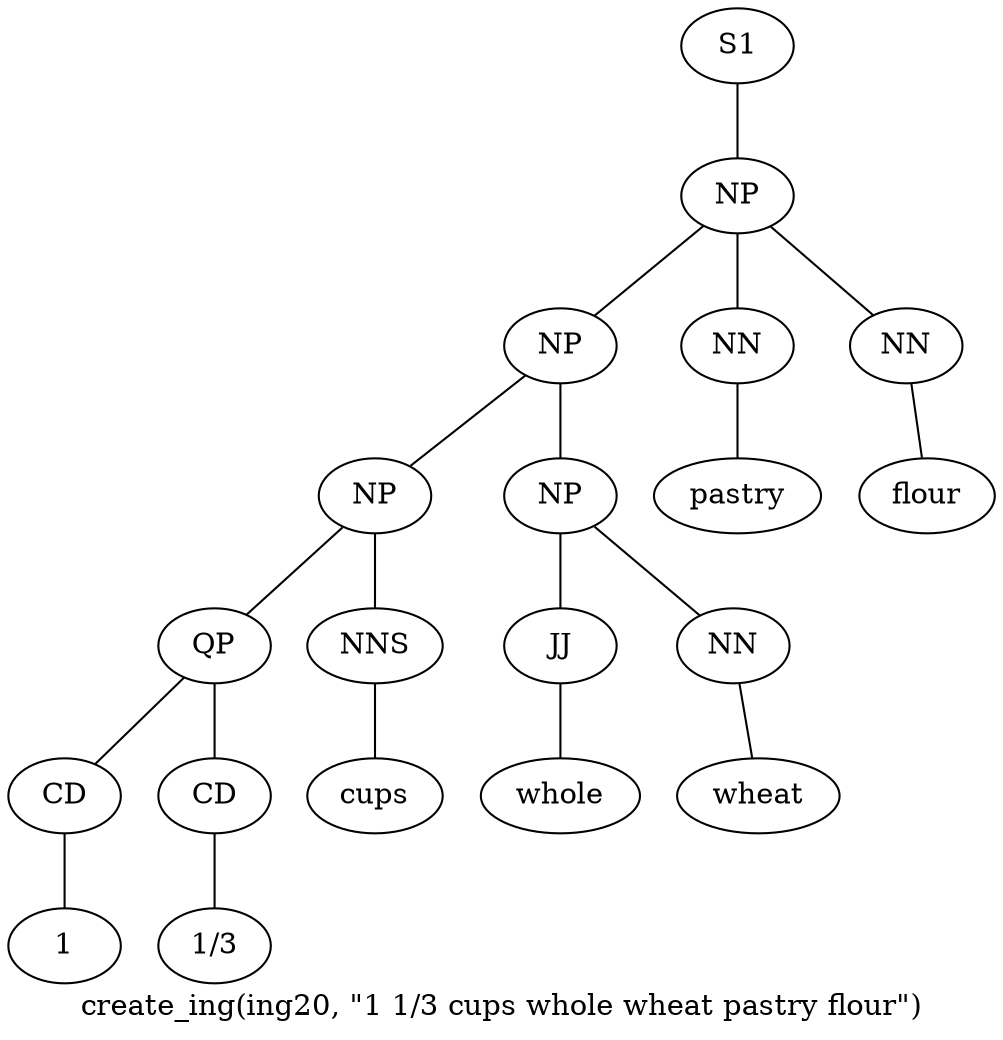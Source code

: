 graph SyntaxGraph {
	label = "create_ing(ing20, \"1 1/3 cups whole wheat pastry flour\")";
	Node0 [label="S1"];
	Node1 [label="NP"];
	Node2 [label="NP"];
	Node3 [label="NP"];
	Node4 [label="QP"];
	Node5 [label="CD"];
	Node6 [label="1"];
	Node7 [label="CD"];
	Node8 [label="1/3"];
	Node9 [label="NNS"];
	Node10 [label="cups"];
	Node11 [label="NP"];
	Node12 [label="JJ"];
	Node13 [label="whole"];
	Node14 [label="NN"];
	Node15 [label="wheat"];
	Node16 [label="NN"];
	Node17 [label="pastry"];
	Node18 [label="NN"];
	Node19 [label="flour"];

	Node0 -- Node1;
	Node1 -- Node2;
	Node1 -- Node16;
	Node1 -- Node18;
	Node2 -- Node3;
	Node2 -- Node11;
	Node3 -- Node4;
	Node3 -- Node9;
	Node4 -- Node5;
	Node4 -- Node7;
	Node5 -- Node6;
	Node7 -- Node8;
	Node9 -- Node10;
	Node11 -- Node12;
	Node11 -- Node14;
	Node12 -- Node13;
	Node14 -- Node15;
	Node16 -- Node17;
	Node18 -- Node19;
}